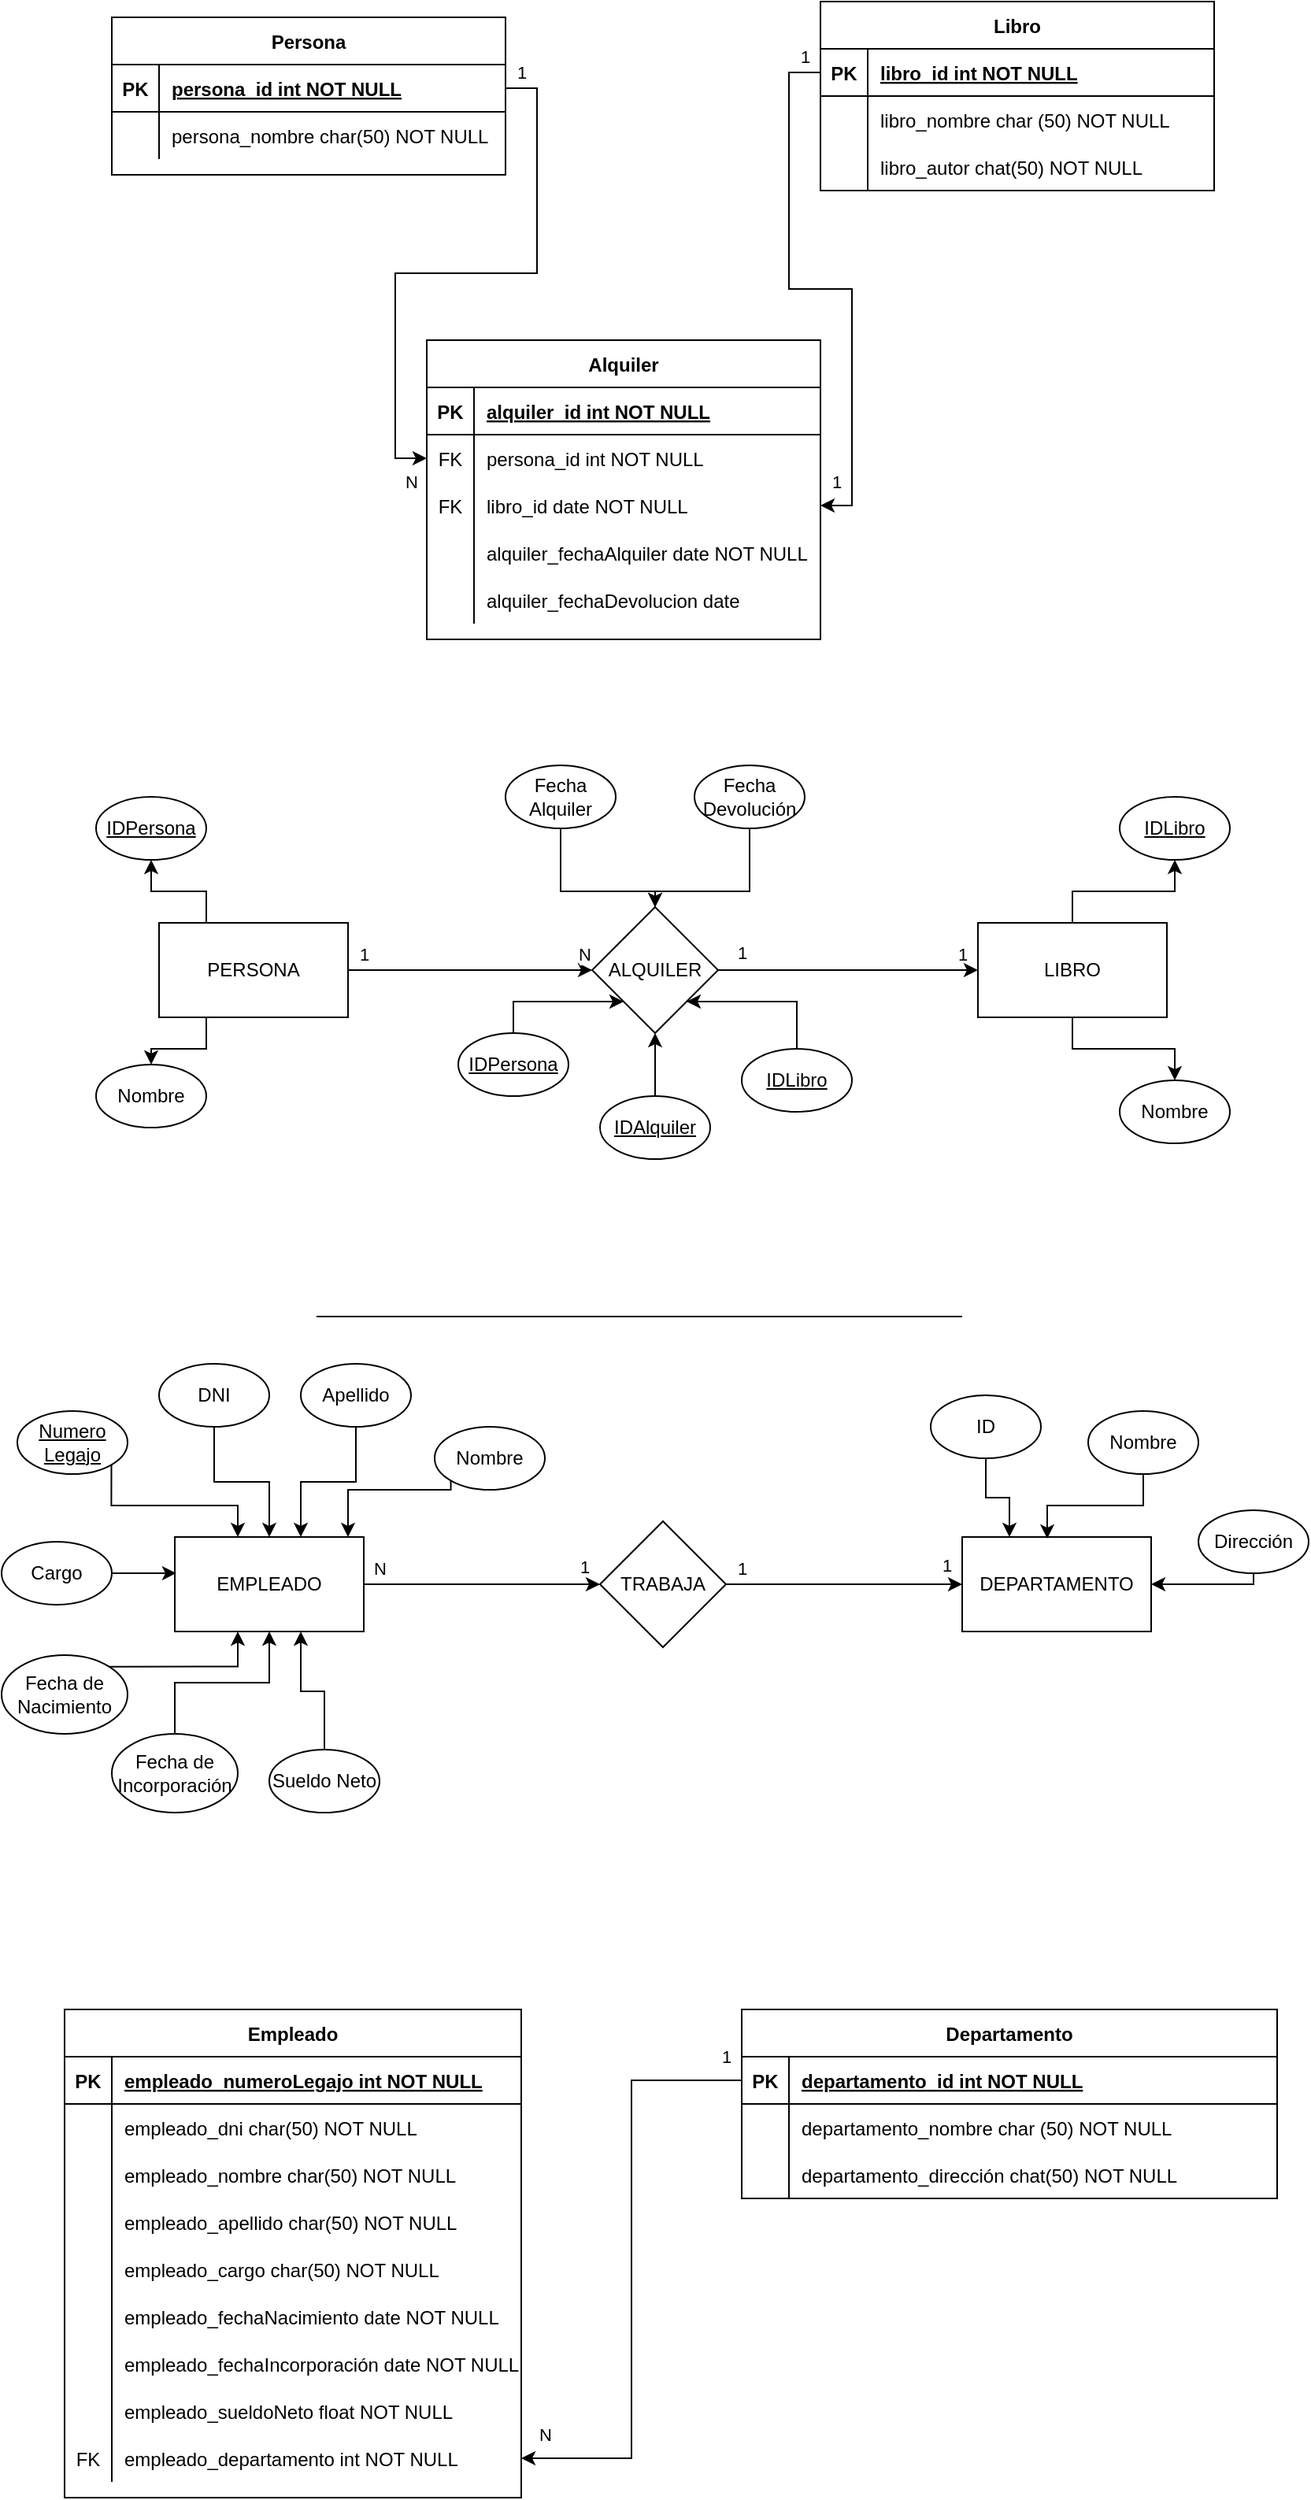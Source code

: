 <mxfile version="14.8.0" type="google"><diagram id="R2lEEEUBdFMjLlhIrx00" name="Page-1"><mxGraphModel dx="946" dy="538" grid="1" gridSize="10" guides="1" tooltips="1" connect="1" arrows="1" fold="1" page="1" pageScale="1" pageWidth="850" pageHeight="1100" math="0" shadow="0" extFonts="Permanent Marker^https://fonts.googleapis.com/css?family=Permanent+Marker"><root><mxCell id="0"/><mxCell id="1" parent="0"/><mxCell id="C-vyLk0tnHw3VtMMgP7b-2" value="Libro" style="shape=table;startSize=30;container=1;collapsible=1;childLayout=tableLayout;fixedRows=1;rowLines=0;fontStyle=1;align=center;resizeLast=1;" parent="1" vertex="1"><mxGeometry x="530" y="125" width="250" height="120" as="geometry"/></mxCell><mxCell id="C-vyLk0tnHw3VtMMgP7b-3" value="" style="shape=partialRectangle;collapsible=0;dropTarget=0;pointerEvents=0;fillColor=none;points=[[0,0.5],[1,0.5]];portConstraint=eastwest;top=0;left=0;right=0;bottom=1;" parent="C-vyLk0tnHw3VtMMgP7b-2" vertex="1"><mxGeometry y="30" width="250" height="30" as="geometry"/></mxCell><mxCell id="C-vyLk0tnHw3VtMMgP7b-4" value="PK" style="shape=partialRectangle;overflow=hidden;connectable=0;fillColor=none;top=0;left=0;bottom=0;right=0;fontStyle=1;" parent="C-vyLk0tnHw3VtMMgP7b-3" vertex="1"><mxGeometry width="30" height="30" as="geometry"/></mxCell><mxCell id="C-vyLk0tnHw3VtMMgP7b-5" value="libro_id int NOT NULL " style="shape=partialRectangle;overflow=hidden;connectable=0;fillColor=none;top=0;left=0;bottom=0;right=0;align=left;spacingLeft=6;fontStyle=5;" parent="C-vyLk0tnHw3VtMMgP7b-3" vertex="1"><mxGeometry x="30" width="220" height="30" as="geometry"/></mxCell><mxCell id="C-vyLk0tnHw3VtMMgP7b-6" value="" style="shape=partialRectangle;collapsible=0;dropTarget=0;pointerEvents=0;fillColor=none;points=[[0,0.5],[1,0.5]];portConstraint=eastwest;top=0;left=0;right=0;bottom=0;" parent="C-vyLk0tnHw3VtMMgP7b-2" vertex="1"><mxGeometry y="60" width="250" height="30" as="geometry"/></mxCell><mxCell id="C-vyLk0tnHw3VtMMgP7b-7" value="" style="shape=partialRectangle;overflow=hidden;connectable=0;fillColor=none;top=0;left=0;bottom=0;right=0;" parent="C-vyLk0tnHw3VtMMgP7b-6" vertex="1"><mxGeometry width="30" height="30" as="geometry"/></mxCell><mxCell id="C-vyLk0tnHw3VtMMgP7b-8" value="libro_nombre char (50) NOT NULL" style="shape=partialRectangle;overflow=hidden;connectable=0;fillColor=none;top=0;left=0;bottom=0;right=0;align=left;spacingLeft=6;" parent="C-vyLk0tnHw3VtMMgP7b-6" vertex="1"><mxGeometry x="30" width="220" height="30" as="geometry"/></mxCell><mxCell id="C-vyLk0tnHw3VtMMgP7b-9" value="" style="shape=partialRectangle;collapsible=0;dropTarget=0;pointerEvents=0;fillColor=none;points=[[0,0.5],[1,0.5]];portConstraint=eastwest;top=0;left=0;right=0;bottom=0;" parent="C-vyLk0tnHw3VtMMgP7b-2" vertex="1"><mxGeometry y="90" width="250" height="30" as="geometry"/></mxCell><mxCell id="C-vyLk0tnHw3VtMMgP7b-10" value="" style="shape=partialRectangle;overflow=hidden;connectable=0;fillColor=none;top=0;left=0;bottom=0;right=0;" parent="C-vyLk0tnHw3VtMMgP7b-9" vertex="1"><mxGeometry width="30" height="30" as="geometry"/></mxCell><mxCell id="C-vyLk0tnHw3VtMMgP7b-11" value="libro_autor chat(50) NOT NULL" style="shape=partialRectangle;overflow=hidden;connectable=0;fillColor=none;top=0;left=0;bottom=0;right=0;align=left;spacingLeft=6;" parent="C-vyLk0tnHw3VtMMgP7b-9" vertex="1"><mxGeometry x="30" width="220" height="30" as="geometry"/></mxCell><mxCell id="C-vyLk0tnHw3VtMMgP7b-13" value="Alquiler" style="shape=table;startSize=30;container=1;collapsible=1;childLayout=tableLayout;fixedRows=1;rowLines=0;fontStyle=1;align=center;resizeLast=1;" parent="1" vertex="1"><mxGeometry x="280" y="340" width="250" height="190" as="geometry"/></mxCell><mxCell id="C-vyLk0tnHw3VtMMgP7b-14" value="" style="shape=partialRectangle;collapsible=0;dropTarget=0;pointerEvents=0;fillColor=none;points=[[0,0.5],[1,0.5]];portConstraint=eastwest;top=0;left=0;right=0;bottom=1;" parent="C-vyLk0tnHw3VtMMgP7b-13" vertex="1"><mxGeometry y="30" width="250" height="30" as="geometry"/></mxCell><mxCell id="C-vyLk0tnHw3VtMMgP7b-15" value="PK" style="shape=partialRectangle;overflow=hidden;connectable=0;fillColor=none;top=0;left=0;bottom=0;right=0;fontStyle=1;" parent="C-vyLk0tnHw3VtMMgP7b-14" vertex="1"><mxGeometry width="30" height="30" as="geometry"/></mxCell><mxCell id="C-vyLk0tnHw3VtMMgP7b-16" value="alquiler_id int NOT NULL " style="shape=partialRectangle;overflow=hidden;connectable=0;fillColor=none;top=0;left=0;bottom=0;right=0;align=left;spacingLeft=6;fontStyle=5;" parent="C-vyLk0tnHw3VtMMgP7b-14" vertex="1"><mxGeometry x="30" width="220" height="30" as="geometry"/></mxCell><mxCell id="C-vyLk0tnHw3VtMMgP7b-17" value="" style="shape=partialRectangle;collapsible=0;dropTarget=0;pointerEvents=0;fillColor=none;points=[[0,0.5],[1,0.5]];portConstraint=eastwest;top=0;left=0;right=0;bottom=0;" parent="C-vyLk0tnHw3VtMMgP7b-13" vertex="1"><mxGeometry y="60" width="250" height="30" as="geometry"/></mxCell><mxCell id="C-vyLk0tnHw3VtMMgP7b-18" value="FK" style="shape=partialRectangle;overflow=hidden;connectable=0;fillColor=none;top=0;left=0;bottom=0;right=0;" parent="C-vyLk0tnHw3VtMMgP7b-17" vertex="1"><mxGeometry width="30" height="30" as="geometry"/></mxCell><mxCell id="C-vyLk0tnHw3VtMMgP7b-19" value="persona_id int NOT NULL" style="shape=partialRectangle;overflow=hidden;connectable=0;fillColor=none;top=0;left=0;bottom=0;right=0;align=left;spacingLeft=6;" parent="C-vyLk0tnHw3VtMMgP7b-17" vertex="1"><mxGeometry x="30" width="220" height="30" as="geometry"/></mxCell><mxCell id="C-vyLk0tnHw3VtMMgP7b-20" value="" style="shape=partialRectangle;collapsible=0;dropTarget=0;pointerEvents=0;fillColor=none;points=[[0,0.5],[1,0.5]];portConstraint=eastwest;top=0;left=0;right=0;bottom=0;" parent="C-vyLk0tnHw3VtMMgP7b-13" vertex="1"><mxGeometry y="90" width="250" height="30" as="geometry"/></mxCell><mxCell id="C-vyLk0tnHw3VtMMgP7b-21" value="FK" style="shape=partialRectangle;overflow=hidden;connectable=0;fillColor=none;top=0;left=0;bottom=0;right=0;" parent="C-vyLk0tnHw3VtMMgP7b-20" vertex="1"><mxGeometry width="30" height="30" as="geometry"/></mxCell><mxCell id="C-vyLk0tnHw3VtMMgP7b-22" value="libro_id date NOT NULL" style="shape=partialRectangle;overflow=hidden;connectable=0;fillColor=none;top=0;left=0;bottom=0;right=0;align=left;spacingLeft=6;" parent="C-vyLk0tnHw3VtMMgP7b-20" vertex="1"><mxGeometry x="30" width="220" height="30" as="geometry"/></mxCell><mxCell id="50LT9sA49_-90U0Ax9PY-1" value="" style="shape=partialRectangle;collapsible=0;dropTarget=0;pointerEvents=0;fillColor=none;points=[[0,0.5],[1,0.5]];portConstraint=eastwest;top=0;left=0;right=0;bottom=0;" vertex="1" parent="C-vyLk0tnHw3VtMMgP7b-13"><mxGeometry y="120" width="250" height="30" as="geometry"/></mxCell><mxCell id="50LT9sA49_-90U0Ax9PY-2" value="" style="shape=partialRectangle;overflow=hidden;connectable=0;fillColor=none;top=0;left=0;bottom=0;right=0;" vertex="1" parent="50LT9sA49_-90U0Ax9PY-1"><mxGeometry width="30" height="30" as="geometry"/></mxCell><mxCell id="50LT9sA49_-90U0Ax9PY-3" value="alquiler_fechaAlquiler date NOT NULL" style="shape=partialRectangle;overflow=hidden;connectable=0;fillColor=none;top=0;left=0;bottom=0;right=0;align=left;spacingLeft=6;" vertex="1" parent="50LT9sA49_-90U0Ax9PY-1"><mxGeometry x="30" width="220" height="30" as="geometry"/></mxCell><mxCell id="50LT9sA49_-90U0Ax9PY-4" value="" style="shape=partialRectangle;collapsible=0;dropTarget=0;pointerEvents=0;fillColor=none;points=[[0,0.5],[1,0.5]];portConstraint=eastwest;top=0;left=0;right=0;bottom=0;" vertex="1" parent="C-vyLk0tnHw3VtMMgP7b-13"><mxGeometry y="150" width="250" height="30" as="geometry"/></mxCell><mxCell id="50LT9sA49_-90U0Ax9PY-5" value="" style="shape=partialRectangle;overflow=hidden;connectable=0;fillColor=none;top=0;left=0;bottom=0;right=0;" vertex="1" parent="50LT9sA49_-90U0Ax9PY-4"><mxGeometry width="30" height="30" as="geometry"/></mxCell><mxCell id="50LT9sA49_-90U0Ax9PY-6" value="alquiler_fechaDevolucion date " style="shape=partialRectangle;overflow=hidden;connectable=0;fillColor=none;top=0;left=0;bottom=0;right=0;align=left;spacingLeft=6;" vertex="1" parent="50LT9sA49_-90U0Ax9PY-4"><mxGeometry x="30" width="220" height="30" as="geometry"/></mxCell><mxCell id="C-vyLk0tnHw3VtMMgP7b-23" value="Persona" style="shape=table;startSize=30;container=1;collapsible=1;childLayout=tableLayout;fixedRows=1;rowLines=0;fontStyle=1;align=center;resizeLast=1;" parent="1" vertex="1"><mxGeometry x="80" y="135" width="250" height="100" as="geometry"/></mxCell><mxCell id="C-vyLk0tnHw3VtMMgP7b-24" value="" style="shape=partialRectangle;collapsible=0;dropTarget=0;pointerEvents=0;fillColor=none;points=[[0,0.5],[1,0.5]];portConstraint=eastwest;top=0;left=0;right=0;bottom=1;" parent="C-vyLk0tnHw3VtMMgP7b-23" vertex="1"><mxGeometry y="30" width="250" height="30" as="geometry"/></mxCell><mxCell id="C-vyLk0tnHw3VtMMgP7b-25" value="PK" style="shape=partialRectangle;overflow=hidden;connectable=0;fillColor=none;top=0;left=0;bottom=0;right=0;fontStyle=1;" parent="C-vyLk0tnHw3VtMMgP7b-24" vertex="1"><mxGeometry width="30" height="30" as="geometry"/></mxCell><mxCell id="C-vyLk0tnHw3VtMMgP7b-26" value="persona_id int NOT NULL " style="shape=partialRectangle;overflow=hidden;connectable=0;fillColor=none;top=0;left=0;bottom=0;right=0;align=left;spacingLeft=6;fontStyle=5;" parent="C-vyLk0tnHw3VtMMgP7b-24" vertex="1"><mxGeometry x="30" width="220" height="30" as="geometry"/></mxCell><mxCell id="C-vyLk0tnHw3VtMMgP7b-27" value="" style="shape=partialRectangle;collapsible=0;dropTarget=0;pointerEvents=0;fillColor=none;points=[[0,0.5],[1,0.5]];portConstraint=eastwest;top=0;left=0;right=0;bottom=0;" parent="C-vyLk0tnHw3VtMMgP7b-23" vertex="1"><mxGeometry y="60" width="250" height="30" as="geometry"/></mxCell><mxCell id="C-vyLk0tnHw3VtMMgP7b-28" value="" style="shape=partialRectangle;overflow=hidden;connectable=0;fillColor=none;top=0;left=0;bottom=0;right=0;" parent="C-vyLk0tnHw3VtMMgP7b-27" vertex="1"><mxGeometry width="30" height="30" as="geometry"/></mxCell><mxCell id="C-vyLk0tnHw3VtMMgP7b-29" value="persona_nombre char(50) NOT NULL" style="shape=partialRectangle;overflow=hidden;connectable=0;fillColor=none;top=0;left=0;bottom=0;right=0;align=left;spacingLeft=6;" parent="C-vyLk0tnHw3VtMMgP7b-27" vertex="1"><mxGeometry x="30" width="220" height="30" as="geometry"/></mxCell><mxCell id="50LT9sA49_-90U0Ax9PY-19" style="edgeStyle=orthogonalEdgeStyle;rounded=0;orthogonalLoop=1;jettySize=auto;html=1;exitX=0.5;exitY=1;exitDx=0;exitDy=0;entryX=0.5;entryY=0;entryDx=0;entryDy=0;" edge="1" parent="1" source="50LT9sA49_-90U0Ax9PY-7" target="50LT9sA49_-90U0Ax9PY-17"><mxGeometry relative="1" as="geometry"/></mxCell><mxCell id="50LT9sA49_-90U0Ax9PY-20" style="edgeStyle=orthogonalEdgeStyle;rounded=0;orthogonalLoop=1;jettySize=auto;html=1;exitX=0.5;exitY=0;exitDx=0;exitDy=0;entryX=0.5;entryY=1;entryDx=0;entryDy=0;" edge="1" parent="1" source="50LT9sA49_-90U0Ax9PY-7" target="50LT9sA49_-90U0Ax9PY-16"><mxGeometry relative="1" as="geometry"/></mxCell><mxCell id="50LT9sA49_-90U0Ax9PY-7" value="LIBRO" style="rounded=0;whiteSpace=wrap;html=1;" vertex="1" parent="1"><mxGeometry x="630" y="710" width="120" height="60" as="geometry"/></mxCell><mxCell id="50LT9sA49_-90U0Ax9PY-11" style="edgeStyle=orthogonalEdgeStyle;rounded=0;orthogonalLoop=1;jettySize=auto;html=1;exitX=0.25;exitY=0;exitDx=0;exitDy=0;" edge="1" parent="1" source="50LT9sA49_-90U0Ax9PY-8" target="50LT9sA49_-90U0Ax9PY-9"><mxGeometry relative="1" as="geometry"/></mxCell><mxCell id="50LT9sA49_-90U0Ax9PY-12" style="edgeStyle=orthogonalEdgeStyle;rounded=0;orthogonalLoop=1;jettySize=auto;html=1;exitX=0.25;exitY=1;exitDx=0;exitDy=0;entryX=0.5;entryY=0;entryDx=0;entryDy=0;" edge="1" parent="1" source="50LT9sA49_-90U0Ax9PY-8" target="50LT9sA49_-90U0Ax9PY-10"><mxGeometry relative="1" as="geometry"/></mxCell><mxCell id="50LT9sA49_-90U0Ax9PY-15" style="edgeStyle=orthogonalEdgeStyle;rounded=0;orthogonalLoop=1;jettySize=auto;html=1;exitX=1;exitY=0.5;exitDx=0;exitDy=0;" edge="1" parent="1" source="50LT9sA49_-90U0Ax9PY-8" target="50LT9sA49_-90U0Ax9PY-13"><mxGeometry relative="1" as="geometry"/></mxCell><mxCell id="50LT9sA49_-90U0Ax9PY-21" value="1" style="edgeLabel;html=1;align=center;verticalAlign=middle;resizable=0;points=[];" connectable="0" vertex="1" parent="50LT9sA49_-90U0Ax9PY-15"><mxGeometry x="-0.355" y="4" relative="1" as="geometry"><mxPoint x="-40" y="-6" as="offset"/></mxGeometry></mxCell><mxCell id="50LT9sA49_-90U0Ax9PY-22" value="1" style="edgeLabel;html=1;align=center;verticalAlign=middle;resizable=0;points=[];" connectable="0" vertex="1" parent="50LT9sA49_-90U0Ax9PY-15"><mxGeometry x="-0.355" y="4" relative="1" as="geometry"><mxPoint x="200" y="-7" as="offset"/></mxGeometry></mxCell><mxCell id="50LT9sA49_-90U0Ax9PY-32" value="1" style="edgeLabel;html=1;align=center;verticalAlign=middle;resizable=0;points=[];" connectable="0" vertex="1" parent="50LT9sA49_-90U0Ax9PY-15"><mxGeometry x="-0.355" y="4" relative="1" as="geometry"><mxPoint x="60" y="-566" as="offset"/></mxGeometry></mxCell><mxCell id="50LT9sA49_-90U0Ax9PY-33" value="N" style="edgeLabel;html=1;align=center;verticalAlign=middle;resizable=0;points=[];" connectable="0" vertex="1" parent="50LT9sA49_-90U0Ax9PY-15"><mxGeometry x="-0.355" y="4" relative="1" as="geometry"><mxPoint x="-10" y="-306" as="offset"/></mxGeometry></mxCell><mxCell id="50LT9sA49_-90U0Ax9PY-34" value="1" style="edgeLabel;html=1;align=center;verticalAlign=middle;resizable=0;points=[];" connectable="0" vertex="1" parent="50LT9sA49_-90U0Ax9PY-15"><mxGeometry x="-0.355" y="4" relative="1" as="geometry"><mxPoint x="240" y="-576" as="offset"/></mxGeometry></mxCell><mxCell id="50LT9sA49_-90U0Ax9PY-35" value="1" style="edgeLabel;html=1;align=center;verticalAlign=middle;resizable=0;points=[];" connectable="0" vertex="1" parent="50LT9sA49_-90U0Ax9PY-15"><mxGeometry x="-0.355" y="4" relative="1" as="geometry"><mxPoint x="260" y="-306" as="offset"/></mxGeometry></mxCell><mxCell id="50LT9sA49_-90U0Ax9PY-36" value="N" style="edgeLabel;html=1;align=center;verticalAlign=middle;resizable=0;points=[];" connectable="0" vertex="1" parent="50LT9sA49_-90U0Ax9PY-15"><mxGeometry x="-0.355" y="4" relative="1" as="geometry"><mxPoint x="100" y="-6" as="offset"/></mxGeometry></mxCell><mxCell id="50LT9sA49_-90U0Ax9PY-37" value="1" style="edgeLabel;html=1;align=center;verticalAlign=middle;resizable=0;points=[];" connectable="0" vertex="1" parent="50LT9sA49_-90U0Ax9PY-15"><mxGeometry x="-0.355" y="4" relative="1" as="geometry"><mxPoint x="340" y="-6" as="offset"/></mxGeometry></mxCell><mxCell id="50LT9sA49_-90U0Ax9PY-75" value="N" style="edgeLabel;html=1;align=center;verticalAlign=middle;resizable=0;points=[];" connectable="0" vertex="1" parent="50LT9sA49_-90U0Ax9PY-15"><mxGeometry x="-0.355" y="4" relative="1" as="geometry"><mxPoint x="-30" y="384" as="offset"/></mxGeometry></mxCell><mxCell id="50LT9sA49_-90U0Ax9PY-76" value="1" style="edgeLabel;html=1;align=center;verticalAlign=middle;resizable=0;points=[];" connectable="0" vertex="1" parent="50LT9sA49_-90U0Ax9PY-15"><mxGeometry x="-0.355" y="4" relative="1" as="geometry"><mxPoint x="100" y="383" as="offset"/></mxGeometry></mxCell><mxCell id="50LT9sA49_-90U0Ax9PY-127" value="1" style="edgeLabel;html=1;align=center;verticalAlign=middle;resizable=0;points=[];" connectable="0" vertex="1" parent="50LT9sA49_-90U0Ax9PY-15"><mxGeometry x="-0.355" y="4" relative="1" as="geometry"><mxPoint x="330" y="382" as="offset"/></mxGeometry></mxCell><mxCell id="50LT9sA49_-90U0Ax9PY-128" value="1" style="edgeLabel;html=1;align=center;verticalAlign=middle;resizable=0;points=[];" connectable="0" vertex="1" parent="50LT9sA49_-90U0Ax9PY-15"><mxGeometry x="-0.355" y="4" relative="1" as="geometry"><mxPoint x="200" y="384" as="offset"/></mxGeometry></mxCell><mxCell id="50LT9sA49_-90U0Ax9PY-8" value="PERSONA" style="rounded=0;whiteSpace=wrap;html=1;" vertex="1" parent="1"><mxGeometry x="110" y="710" width="120" height="60" as="geometry"/></mxCell><mxCell id="50LT9sA49_-90U0Ax9PY-9" value="&lt;u&gt;IDPersona&lt;/u&gt;" style="ellipse;whiteSpace=wrap;html=1;" vertex="1" parent="1"><mxGeometry x="70" y="630" width="70" height="40" as="geometry"/></mxCell><mxCell id="50LT9sA49_-90U0Ax9PY-10" value="Nombre" style="ellipse;whiteSpace=wrap;html=1;" vertex="1" parent="1"><mxGeometry x="70" y="800" width="70" height="40" as="geometry"/></mxCell><mxCell id="50LT9sA49_-90U0Ax9PY-14" style="edgeStyle=orthogonalEdgeStyle;rounded=0;orthogonalLoop=1;jettySize=auto;html=1;exitX=1;exitY=0.5;exitDx=0;exitDy=0;" edge="1" parent="1" source="50LT9sA49_-90U0Ax9PY-13" target="50LT9sA49_-90U0Ax9PY-7"><mxGeometry relative="1" as="geometry"/></mxCell><mxCell id="50LT9sA49_-90U0Ax9PY-13" value="ALQUILER" style="rhombus;whiteSpace=wrap;html=1;" vertex="1" parent="1"><mxGeometry x="385" y="700" width="80" height="80" as="geometry"/></mxCell><mxCell id="50LT9sA49_-90U0Ax9PY-16" value="&lt;u&gt;IDLibro&lt;/u&gt;" style="ellipse;whiteSpace=wrap;html=1;" vertex="1" parent="1"><mxGeometry x="720" y="630" width="70" height="40" as="geometry"/></mxCell><mxCell id="50LT9sA49_-90U0Ax9PY-17" value="Nombre" style="ellipse;whiteSpace=wrap;html=1;" vertex="1" parent="1"><mxGeometry x="720" y="810" width="70" height="40" as="geometry"/></mxCell><mxCell id="50LT9sA49_-90U0Ax9PY-25" style="edgeStyle=orthogonalEdgeStyle;rounded=0;orthogonalLoop=1;jettySize=auto;html=1;exitX=0.5;exitY=1;exitDx=0;exitDy=0;entryX=0.5;entryY=0;entryDx=0;entryDy=0;" edge="1" parent="1" source="50LT9sA49_-90U0Ax9PY-23" target="50LT9sA49_-90U0Ax9PY-13"><mxGeometry relative="1" as="geometry"><Array as="points"><mxPoint x="365" y="690"/><mxPoint x="425" y="690"/></Array></mxGeometry></mxCell><mxCell id="50LT9sA49_-90U0Ax9PY-23" value="Fecha Alquiler" style="ellipse;whiteSpace=wrap;html=1;" vertex="1" parent="1"><mxGeometry x="330" y="610" width="70" height="40" as="geometry"/></mxCell><mxCell id="50LT9sA49_-90U0Ax9PY-27" style="edgeStyle=orthogonalEdgeStyle;rounded=0;orthogonalLoop=1;jettySize=auto;html=1;" edge="1" parent="1" source="50LT9sA49_-90U0Ax9PY-24"><mxGeometry relative="1" as="geometry"><mxPoint x="425" y="700" as="targetPoint"/><Array as="points"><mxPoint x="485" y="690"/><mxPoint x="425" y="690"/></Array></mxGeometry></mxCell><mxCell id="50LT9sA49_-90U0Ax9PY-24" value="Fecha Devolución" style="ellipse;whiteSpace=wrap;html=1;" vertex="1" parent="1"><mxGeometry x="450" y="610" width="70" height="40" as="geometry"/></mxCell><mxCell id="50LT9sA49_-90U0Ax9PY-29" style="edgeStyle=orthogonalEdgeStyle;rounded=0;orthogonalLoop=1;jettySize=auto;html=1;exitX=0.5;exitY=0;exitDx=0;exitDy=0;entryX=0.5;entryY=1;entryDx=0;entryDy=0;" edge="1" parent="1" source="50LT9sA49_-90U0Ax9PY-28" target="50LT9sA49_-90U0Ax9PY-13"><mxGeometry relative="1" as="geometry"/></mxCell><mxCell id="50LT9sA49_-90U0Ax9PY-28" value="&lt;u&gt;IDAlquiler&lt;/u&gt;" style="ellipse;whiteSpace=wrap;html=1;" vertex="1" parent="1"><mxGeometry x="390" y="820" width="70" height="40" as="geometry"/></mxCell><mxCell id="50LT9sA49_-90U0Ax9PY-30" style="edgeStyle=orthogonalEdgeStyle;rounded=0;orthogonalLoop=1;jettySize=auto;html=1;exitX=1;exitY=0.5;exitDx=0;exitDy=0;entryX=0;entryY=0.5;entryDx=0;entryDy=0;" edge="1" parent="1" source="C-vyLk0tnHw3VtMMgP7b-24" target="C-vyLk0tnHw3VtMMgP7b-17"><mxGeometry relative="1" as="geometry"/></mxCell><mxCell id="50LT9sA49_-90U0Ax9PY-31" style="edgeStyle=orthogonalEdgeStyle;rounded=0;orthogonalLoop=1;jettySize=auto;html=1;exitX=0;exitY=0.5;exitDx=0;exitDy=0;entryX=1;entryY=0.5;entryDx=0;entryDy=0;" edge="1" parent="1" source="C-vyLk0tnHw3VtMMgP7b-3" target="C-vyLk0tnHw3VtMMgP7b-20"><mxGeometry relative="1" as="geometry"/></mxCell><mxCell id="50LT9sA49_-90U0Ax9PY-39" value="" style="endArrow=none;html=1;" edge="1" parent="1"><mxGeometry width="50" height="50" relative="1" as="geometry"><mxPoint x="210" y="960" as="sourcePoint"/><mxPoint x="620" y="960" as="targetPoint"/></mxGeometry></mxCell><mxCell id="50LT9sA49_-90U0Ax9PY-73" style="edgeStyle=orthogonalEdgeStyle;rounded=0;orthogonalLoop=1;jettySize=auto;html=1;exitX=1;exitY=0.5;exitDx=0;exitDy=0;entryX=0;entryY=0.5;entryDx=0;entryDy=0;" edge="1" parent="1" source="50LT9sA49_-90U0Ax9PY-40" target="50LT9sA49_-90U0Ax9PY-72"><mxGeometry relative="1" as="geometry"/></mxCell><mxCell id="50LT9sA49_-90U0Ax9PY-40" value="EMPLEADO" style="rounded=0;whiteSpace=wrap;html=1;" vertex="1" parent="1"><mxGeometry x="120" y="1100" width="120" height="60" as="geometry"/></mxCell><mxCell id="50LT9sA49_-90U0Ax9PY-59" style="edgeStyle=orthogonalEdgeStyle;rounded=0;orthogonalLoop=1;jettySize=auto;html=1;exitX=1;exitY=1;exitDx=0;exitDy=0;" edge="1" parent="1" source="50LT9sA49_-90U0Ax9PY-41" target="50LT9sA49_-90U0Ax9PY-40"><mxGeometry relative="1" as="geometry"><Array as="points"><mxPoint x="80" y="1080"/><mxPoint x="160" y="1080"/></Array></mxGeometry></mxCell><mxCell id="50LT9sA49_-90U0Ax9PY-41" value="&lt;u&gt;Numero Legajo&lt;/u&gt;" style="ellipse;whiteSpace=wrap;html=1;" vertex="1" parent="1"><mxGeometry x="20" y="1020" width="70" height="40" as="geometry"/></mxCell><mxCell id="50LT9sA49_-90U0Ax9PY-58" value="" style="edgeStyle=orthogonalEdgeStyle;rounded=0;orthogonalLoop=1;jettySize=auto;html=1;" edge="1" parent="1" source="50LT9sA49_-90U0Ax9PY-42" target="50LT9sA49_-90U0Ax9PY-40"><mxGeometry relative="1" as="geometry"/></mxCell><mxCell id="50LT9sA49_-90U0Ax9PY-42" value="DNI" style="ellipse;whiteSpace=wrap;html=1;" vertex="1" parent="1"><mxGeometry x="110" y="990" width="70" height="40" as="geometry"/></mxCell><mxCell id="50LT9sA49_-90U0Ax9PY-46" style="edgeStyle=orthogonalEdgeStyle;rounded=0;orthogonalLoop=1;jettySize=auto;html=1;exitX=0.5;exitY=0;exitDx=0;exitDy=0;entryX=0;entryY=1;entryDx=0;entryDy=0;" edge="1" parent="1" source="50LT9sA49_-90U0Ax9PY-44" target="50LT9sA49_-90U0Ax9PY-13"><mxGeometry relative="1" as="geometry"/></mxCell><mxCell id="50LT9sA49_-90U0Ax9PY-44" value="&lt;u&gt;IDPersona&lt;/u&gt;" style="ellipse;whiteSpace=wrap;html=1;" vertex="1" parent="1"><mxGeometry x="300" y="780" width="70" height="40" as="geometry"/></mxCell><mxCell id="50LT9sA49_-90U0Ax9PY-47" style="edgeStyle=orthogonalEdgeStyle;rounded=0;orthogonalLoop=1;jettySize=auto;html=1;exitX=0.5;exitY=0;exitDx=0;exitDy=0;entryX=1;entryY=1;entryDx=0;entryDy=0;" edge="1" parent="1" source="50LT9sA49_-90U0Ax9PY-45" target="50LT9sA49_-90U0Ax9PY-13"><mxGeometry relative="1" as="geometry"><Array as="points"><mxPoint x="515" y="760"/></Array></mxGeometry></mxCell><mxCell id="50LT9sA49_-90U0Ax9PY-45" value="&lt;u&gt;IDLibro&lt;/u&gt;" style="ellipse;whiteSpace=wrap;html=1;" vertex="1" parent="1"><mxGeometry x="480" y="790" width="70" height="40" as="geometry"/></mxCell><mxCell id="50LT9sA49_-90U0Ax9PY-57" value="" style="edgeStyle=orthogonalEdgeStyle;rounded=0;orthogonalLoop=1;jettySize=auto;html=1;" edge="1" parent="1" source="50LT9sA49_-90U0Ax9PY-49" target="50LT9sA49_-90U0Ax9PY-40"><mxGeometry relative="1" as="geometry"><Array as="points"><mxPoint x="235" y="1065"/><mxPoint x="200" y="1065"/></Array></mxGeometry></mxCell><mxCell id="50LT9sA49_-90U0Ax9PY-49" value="Apellido" style="ellipse;whiteSpace=wrap;html=1;" vertex="1" parent="1"><mxGeometry x="200" y="990" width="70" height="40" as="geometry"/></mxCell><mxCell id="50LT9sA49_-90U0Ax9PY-56" style="edgeStyle=orthogonalEdgeStyle;rounded=0;orthogonalLoop=1;jettySize=auto;html=1;exitX=0;exitY=1;exitDx=0;exitDy=0;" edge="1" parent="1" source="50LT9sA49_-90U0Ax9PY-50"><mxGeometry relative="1" as="geometry"><mxPoint x="230" y="1100" as="targetPoint"/><Array as="points"><mxPoint x="295" y="1070"/><mxPoint x="230" y="1070"/></Array></mxGeometry></mxCell><mxCell id="50LT9sA49_-90U0Ax9PY-50" value="Nombre" style="ellipse;whiteSpace=wrap;html=1;" vertex="1" parent="1"><mxGeometry x="285" y="1030" width="70" height="40" as="geometry"/></mxCell><mxCell id="50LT9sA49_-90U0Ax9PY-61" style="edgeStyle=orthogonalEdgeStyle;rounded=0;orthogonalLoop=1;jettySize=auto;html=1;exitX=1;exitY=0;exitDx=0;exitDy=0;" edge="1" parent="1" source="50LT9sA49_-90U0Ax9PY-52" target="50LT9sA49_-90U0Ax9PY-40"><mxGeometry relative="1" as="geometry"><Array as="points"><mxPoint x="160" y="1182"/></Array></mxGeometry></mxCell><mxCell id="50LT9sA49_-90U0Ax9PY-52" value="Fecha de Nacimiento" style="ellipse;whiteSpace=wrap;html=1;" vertex="1" parent="1"><mxGeometry x="10" y="1175" width="80" height="50" as="geometry"/></mxCell><mxCell id="50LT9sA49_-90U0Ax9PY-62" style="edgeStyle=orthogonalEdgeStyle;rounded=0;orthogonalLoop=1;jettySize=auto;html=1;exitX=0.5;exitY=0;exitDx=0;exitDy=0;" edge="1" parent="1" source="50LT9sA49_-90U0Ax9PY-53" target="50LT9sA49_-90U0Ax9PY-40"><mxGeometry relative="1" as="geometry"/></mxCell><mxCell id="50LT9sA49_-90U0Ax9PY-53" value="Fecha de Incorporación" style="ellipse;whiteSpace=wrap;html=1;" vertex="1" parent="1"><mxGeometry x="80" y="1225" width="80" height="50" as="geometry"/></mxCell><mxCell id="50LT9sA49_-90U0Ax9PY-60" style="edgeStyle=orthogonalEdgeStyle;rounded=0;orthogonalLoop=1;jettySize=auto;html=1;exitX=1;exitY=0.5;exitDx=0;exitDy=0;entryX=0.008;entryY=0.383;entryDx=0;entryDy=0;entryPerimeter=0;" edge="1" parent="1" source="50LT9sA49_-90U0Ax9PY-54" target="50LT9sA49_-90U0Ax9PY-40"><mxGeometry relative="1" as="geometry"/></mxCell><mxCell id="50LT9sA49_-90U0Ax9PY-54" value="Cargo" style="ellipse;whiteSpace=wrap;html=1;" vertex="1" parent="1"><mxGeometry x="10" y="1103" width="70" height="40" as="geometry"/></mxCell><mxCell id="50LT9sA49_-90U0Ax9PY-63" style="edgeStyle=orthogonalEdgeStyle;rounded=0;orthogonalLoop=1;jettySize=auto;html=1;exitX=0.5;exitY=0;exitDx=0;exitDy=0;" edge="1" parent="1" source="50LT9sA49_-90U0Ax9PY-55" target="50LT9sA49_-90U0Ax9PY-40"><mxGeometry relative="1" as="geometry"><Array as="points"><mxPoint x="215" y="1198"/><mxPoint x="200" y="1198"/></Array></mxGeometry></mxCell><mxCell id="50LT9sA49_-90U0Ax9PY-55" value="Sueldo Neto" style="ellipse;whiteSpace=wrap;html=1;" vertex="1" parent="1"><mxGeometry x="180" y="1235" width="70" height="40" as="geometry"/></mxCell><mxCell id="50LT9sA49_-90U0Ax9PY-64" value="DEPARTAMENTO" style="rounded=0;whiteSpace=wrap;html=1;" vertex="1" parent="1"><mxGeometry x="620" y="1100" width="120" height="60" as="geometry"/></mxCell><mxCell id="50LT9sA49_-90U0Ax9PY-69" style="edgeStyle=orthogonalEdgeStyle;rounded=0;orthogonalLoop=1;jettySize=auto;html=1;exitX=0.5;exitY=1;exitDx=0;exitDy=0;entryX=0.25;entryY=0;entryDx=0;entryDy=0;" edge="1" parent="1" source="50LT9sA49_-90U0Ax9PY-65" target="50LT9sA49_-90U0Ax9PY-64"><mxGeometry relative="1" as="geometry"/></mxCell><mxCell id="50LT9sA49_-90U0Ax9PY-65" value="ID" style="ellipse;whiteSpace=wrap;html=1;" vertex="1" parent="1"><mxGeometry x="600" y="1010" width="70" height="40" as="geometry"/></mxCell><mxCell id="50LT9sA49_-90U0Ax9PY-70" style="edgeStyle=orthogonalEdgeStyle;rounded=0;orthogonalLoop=1;jettySize=auto;html=1;exitX=0.5;exitY=1;exitDx=0;exitDy=0;entryX=0.45;entryY=0.017;entryDx=0;entryDy=0;entryPerimeter=0;" edge="1" parent="1" source="50LT9sA49_-90U0Ax9PY-66" target="50LT9sA49_-90U0Ax9PY-64"><mxGeometry relative="1" as="geometry"/></mxCell><mxCell id="50LT9sA49_-90U0Ax9PY-66" value="Nombre" style="ellipse;whiteSpace=wrap;html=1;" vertex="1" parent="1"><mxGeometry x="700" y="1020" width="70" height="40" as="geometry"/></mxCell><mxCell id="50LT9sA49_-90U0Ax9PY-129" style="edgeStyle=orthogonalEdgeStyle;rounded=0;orthogonalLoop=1;jettySize=auto;html=1;exitX=0.5;exitY=1;exitDx=0;exitDy=0;" edge="1" parent="1" source="50LT9sA49_-90U0Ax9PY-68" target="50LT9sA49_-90U0Ax9PY-64"><mxGeometry relative="1" as="geometry"><Array as="points"><mxPoint x="805" y="1130"/></Array></mxGeometry></mxCell><mxCell id="50LT9sA49_-90U0Ax9PY-68" value="Dirección" style="ellipse;whiteSpace=wrap;html=1;" vertex="1" parent="1"><mxGeometry x="770" y="1083" width="70" height="40" as="geometry"/></mxCell><mxCell id="50LT9sA49_-90U0Ax9PY-74" style="edgeStyle=orthogonalEdgeStyle;rounded=0;orthogonalLoop=1;jettySize=auto;html=1;exitX=1;exitY=0.5;exitDx=0;exitDy=0;entryX=0;entryY=0.5;entryDx=0;entryDy=0;" edge="1" parent="1" source="50LT9sA49_-90U0Ax9PY-72" target="50LT9sA49_-90U0Ax9PY-64"><mxGeometry relative="1" as="geometry"/></mxCell><mxCell id="50LT9sA49_-90U0Ax9PY-72" value="TRABAJA" style="rhombus;whiteSpace=wrap;html=1;" vertex="1" parent="1"><mxGeometry x="390" y="1090" width="80" height="80" as="geometry"/></mxCell><mxCell id="50LT9sA49_-90U0Ax9PY-77" value="Empleado" style="shape=table;startSize=30;container=1;collapsible=1;childLayout=tableLayout;fixedRows=1;rowLines=0;fontStyle=1;align=center;resizeLast=1;" vertex="1" parent="1"><mxGeometry x="50" y="1400" width="290" height="310" as="geometry"/></mxCell><mxCell id="50LT9sA49_-90U0Ax9PY-78" value="" style="shape=partialRectangle;collapsible=0;dropTarget=0;pointerEvents=0;fillColor=none;points=[[0,0.5],[1,0.5]];portConstraint=eastwest;top=0;left=0;right=0;bottom=1;" vertex="1" parent="50LT9sA49_-90U0Ax9PY-77"><mxGeometry y="30" width="290" height="30" as="geometry"/></mxCell><mxCell id="50LT9sA49_-90U0Ax9PY-79" value="PK" style="shape=partialRectangle;overflow=hidden;connectable=0;fillColor=none;top=0;left=0;bottom=0;right=0;fontStyle=1;" vertex="1" parent="50LT9sA49_-90U0Ax9PY-78"><mxGeometry width="30" height="30" as="geometry"/></mxCell><mxCell id="50LT9sA49_-90U0Ax9PY-80" value="empleado_numeroLegajo int NOT NULL " style="shape=partialRectangle;overflow=hidden;connectable=0;fillColor=none;top=0;left=0;bottom=0;right=0;align=left;spacingLeft=6;fontStyle=5;" vertex="1" parent="50LT9sA49_-90U0Ax9PY-78"><mxGeometry x="30" width="260" height="30" as="geometry"/></mxCell><mxCell id="50LT9sA49_-90U0Ax9PY-81" value="" style="shape=partialRectangle;collapsible=0;dropTarget=0;pointerEvents=0;fillColor=none;points=[[0,0.5],[1,0.5]];portConstraint=eastwest;top=0;left=0;right=0;bottom=0;" vertex="1" parent="50LT9sA49_-90U0Ax9PY-77"><mxGeometry y="60" width="290" height="30" as="geometry"/></mxCell><mxCell id="50LT9sA49_-90U0Ax9PY-82" value="" style="shape=partialRectangle;overflow=hidden;connectable=0;fillColor=none;top=0;left=0;bottom=0;right=0;" vertex="1" parent="50LT9sA49_-90U0Ax9PY-81"><mxGeometry width="30" height="30" as="geometry"/></mxCell><mxCell id="50LT9sA49_-90U0Ax9PY-83" value="empleado_dni char(50) NOT NULL" style="shape=partialRectangle;overflow=hidden;connectable=0;fillColor=none;top=0;left=0;bottom=0;right=0;align=left;spacingLeft=6;" vertex="1" parent="50LT9sA49_-90U0Ax9PY-81"><mxGeometry x="30" width="260" height="30" as="geometry"/></mxCell><mxCell id="50LT9sA49_-90U0Ax9PY-93" value="" style="shape=partialRectangle;collapsible=0;dropTarget=0;pointerEvents=0;fillColor=none;points=[[0,0.5],[1,0.5]];portConstraint=eastwest;top=0;left=0;right=0;bottom=0;" vertex="1" parent="50LT9sA49_-90U0Ax9PY-77"><mxGeometry y="90" width="290" height="30" as="geometry"/></mxCell><mxCell id="50LT9sA49_-90U0Ax9PY-94" value="" style="shape=partialRectangle;overflow=hidden;connectable=0;fillColor=none;top=0;left=0;bottom=0;right=0;" vertex="1" parent="50LT9sA49_-90U0Ax9PY-93"><mxGeometry width="30" height="30" as="geometry"/></mxCell><mxCell id="50LT9sA49_-90U0Ax9PY-95" value="empleado_nombre char(50) NOT NULL" style="shape=partialRectangle;overflow=hidden;connectable=0;fillColor=none;top=0;left=0;bottom=0;right=0;align=left;spacingLeft=6;" vertex="1" parent="50LT9sA49_-90U0Ax9PY-93"><mxGeometry x="30" width="260" height="30" as="geometry"/></mxCell><mxCell id="50LT9sA49_-90U0Ax9PY-96" value="" style="shape=partialRectangle;collapsible=0;dropTarget=0;pointerEvents=0;fillColor=none;points=[[0,0.5],[1,0.5]];portConstraint=eastwest;top=0;left=0;right=0;bottom=0;" vertex="1" parent="50LT9sA49_-90U0Ax9PY-77"><mxGeometry y="120" width="290" height="30" as="geometry"/></mxCell><mxCell id="50LT9sA49_-90U0Ax9PY-97" value="" style="shape=partialRectangle;overflow=hidden;connectable=0;fillColor=none;top=0;left=0;bottom=0;right=0;" vertex="1" parent="50LT9sA49_-90U0Ax9PY-96"><mxGeometry width="30" height="30" as="geometry"/></mxCell><mxCell id="50LT9sA49_-90U0Ax9PY-98" value="empleado_apellido char(50) NOT NULL" style="shape=partialRectangle;overflow=hidden;connectable=0;fillColor=none;top=0;left=0;bottom=0;right=0;align=left;spacingLeft=6;" vertex="1" parent="50LT9sA49_-90U0Ax9PY-96"><mxGeometry x="30" width="260" height="30" as="geometry"/></mxCell><mxCell id="50LT9sA49_-90U0Ax9PY-99" value="" style="shape=partialRectangle;collapsible=0;dropTarget=0;pointerEvents=0;fillColor=none;points=[[0,0.5],[1,0.5]];portConstraint=eastwest;top=0;left=0;right=0;bottom=0;" vertex="1" parent="50LT9sA49_-90U0Ax9PY-77"><mxGeometry y="150" width="290" height="30" as="geometry"/></mxCell><mxCell id="50LT9sA49_-90U0Ax9PY-100" value="" style="shape=partialRectangle;overflow=hidden;connectable=0;fillColor=none;top=0;left=0;bottom=0;right=0;" vertex="1" parent="50LT9sA49_-90U0Ax9PY-99"><mxGeometry width="30" height="30" as="geometry"/></mxCell><mxCell id="50LT9sA49_-90U0Ax9PY-101" value="empleado_cargo char(50) NOT NULL" style="shape=partialRectangle;overflow=hidden;connectable=0;fillColor=none;top=0;left=0;bottom=0;right=0;align=left;spacingLeft=6;" vertex="1" parent="50LT9sA49_-90U0Ax9PY-99"><mxGeometry x="30" width="260" height="30" as="geometry"/></mxCell><mxCell id="50LT9sA49_-90U0Ax9PY-102" value="" style="shape=partialRectangle;collapsible=0;dropTarget=0;pointerEvents=0;fillColor=none;points=[[0,0.5],[1,0.5]];portConstraint=eastwest;top=0;left=0;right=0;bottom=0;" vertex="1" parent="50LT9sA49_-90U0Ax9PY-77"><mxGeometry y="180" width="290" height="30" as="geometry"/></mxCell><mxCell id="50LT9sA49_-90U0Ax9PY-103" value="" style="shape=partialRectangle;overflow=hidden;connectable=0;fillColor=none;top=0;left=0;bottom=0;right=0;" vertex="1" parent="50LT9sA49_-90U0Ax9PY-102"><mxGeometry width="30" height="30" as="geometry"/></mxCell><mxCell id="50LT9sA49_-90U0Ax9PY-104" value="empleado_fechaNacimiento date NOT NULL" style="shape=partialRectangle;overflow=hidden;connectable=0;fillColor=none;top=0;left=0;bottom=0;right=0;align=left;spacingLeft=6;" vertex="1" parent="50LT9sA49_-90U0Ax9PY-102"><mxGeometry x="30" width="260" height="30" as="geometry"/></mxCell><mxCell id="50LT9sA49_-90U0Ax9PY-105" value="" style="shape=partialRectangle;collapsible=0;dropTarget=0;pointerEvents=0;fillColor=none;points=[[0,0.5],[1,0.5]];portConstraint=eastwest;top=0;left=0;right=0;bottom=0;" vertex="1" parent="50LT9sA49_-90U0Ax9PY-77"><mxGeometry y="210" width="290" height="30" as="geometry"/></mxCell><mxCell id="50LT9sA49_-90U0Ax9PY-106" value="" style="shape=partialRectangle;overflow=hidden;connectable=0;fillColor=none;top=0;left=0;bottom=0;right=0;" vertex="1" parent="50LT9sA49_-90U0Ax9PY-105"><mxGeometry width="30" height="30" as="geometry"/></mxCell><mxCell id="50LT9sA49_-90U0Ax9PY-107" value="empleado_fechaIncorporación date NOT NULL" style="shape=partialRectangle;overflow=hidden;connectable=0;fillColor=none;top=0;left=0;bottom=0;right=0;align=left;spacingLeft=6;" vertex="1" parent="50LT9sA49_-90U0Ax9PY-105"><mxGeometry x="30" width="260" height="30" as="geometry"/></mxCell><mxCell id="50LT9sA49_-90U0Ax9PY-108" value="" style="shape=partialRectangle;collapsible=0;dropTarget=0;pointerEvents=0;fillColor=none;points=[[0,0.5],[1,0.5]];portConstraint=eastwest;top=0;left=0;right=0;bottom=0;" vertex="1" parent="50LT9sA49_-90U0Ax9PY-77"><mxGeometry y="240" width="290" height="30" as="geometry"/></mxCell><mxCell id="50LT9sA49_-90U0Ax9PY-109" value="" style="shape=partialRectangle;overflow=hidden;connectable=0;fillColor=none;top=0;left=0;bottom=0;right=0;" vertex="1" parent="50LT9sA49_-90U0Ax9PY-108"><mxGeometry width="30" height="30" as="geometry"/></mxCell><mxCell id="50LT9sA49_-90U0Ax9PY-110" value="empleado_sueldoNeto float NOT NULL" style="shape=partialRectangle;overflow=hidden;connectable=0;fillColor=none;top=0;left=0;bottom=0;right=0;align=left;spacingLeft=6;" vertex="1" parent="50LT9sA49_-90U0Ax9PY-108"><mxGeometry x="30" width="260" height="30" as="geometry"/></mxCell><mxCell id="50LT9sA49_-90U0Ax9PY-130" value="" style="shape=partialRectangle;collapsible=0;dropTarget=0;pointerEvents=0;fillColor=none;points=[[0,0.5],[1,0.5]];portConstraint=eastwest;top=0;left=0;right=0;bottom=0;" vertex="1" parent="50LT9sA49_-90U0Ax9PY-77"><mxGeometry y="270" width="290" height="30" as="geometry"/></mxCell><mxCell id="50LT9sA49_-90U0Ax9PY-131" value="FK" style="shape=partialRectangle;overflow=hidden;connectable=0;fillColor=none;top=0;left=0;bottom=0;right=0;" vertex="1" parent="50LT9sA49_-90U0Ax9PY-130"><mxGeometry width="30" height="30" as="geometry"/></mxCell><mxCell id="50LT9sA49_-90U0Ax9PY-132" value="empleado_departamento int NOT NULL" style="shape=partialRectangle;overflow=hidden;connectable=0;fillColor=none;top=0;left=0;bottom=0;right=0;align=left;spacingLeft=6;" vertex="1" parent="50LT9sA49_-90U0Ax9PY-130"><mxGeometry x="30" width="260" height="30" as="geometry"/></mxCell><mxCell id="50LT9sA49_-90U0Ax9PY-111" value="Departamento" style="shape=table;startSize=30;container=1;collapsible=1;childLayout=tableLayout;fixedRows=1;rowLines=0;fontStyle=1;align=center;resizeLast=1;" vertex="1" parent="1"><mxGeometry x="480" y="1400" width="340" height="120" as="geometry"/></mxCell><mxCell id="50LT9sA49_-90U0Ax9PY-112" value="" style="shape=partialRectangle;collapsible=0;dropTarget=0;pointerEvents=0;fillColor=none;points=[[0,0.5],[1,0.5]];portConstraint=eastwest;top=0;left=0;right=0;bottom=1;" vertex="1" parent="50LT9sA49_-90U0Ax9PY-111"><mxGeometry y="30" width="340" height="30" as="geometry"/></mxCell><mxCell id="50LT9sA49_-90U0Ax9PY-113" value="PK" style="shape=partialRectangle;overflow=hidden;connectable=0;fillColor=none;top=0;left=0;bottom=0;right=0;fontStyle=1;" vertex="1" parent="50LT9sA49_-90U0Ax9PY-112"><mxGeometry width="30" height="30" as="geometry"/></mxCell><mxCell id="50LT9sA49_-90U0Ax9PY-114" value="departamento_id int NOT NULL " style="shape=partialRectangle;overflow=hidden;connectable=0;fillColor=none;top=0;left=0;bottom=0;right=0;align=left;spacingLeft=6;fontStyle=5;" vertex="1" parent="50LT9sA49_-90U0Ax9PY-112"><mxGeometry x="30" width="310" height="30" as="geometry"/></mxCell><mxCell id="50LT9sA49_-90U0Ax9PY-115" value="" style="shape=partialRectangle;collapsible=0;dropTarget=0;pointerEvents=0;fillColor=none;points=[[0,0.5],[1,0.5]];portConstraint=eastwest;top=0;left=0;right=0;bottom=0;" vertex="1" parent="50LT9sA49_-90U0Ax9PY-111"><mxGeometry y="60" width="340" height="30" as="geometry"/></mxCell><mxCell id="50LT9sA49_-90U0Ax9PY-116" value="" style="shape=partialRectangle;overflow=hidden;connectable=0;fillColor=none;top=0;left=0;bottom=0;right=0;" vertex="1" parent="50LT9sA49_-90U0Ax9PY-115"><mxGeometry width="30" height="30" as="geometry"/></mxCell><mxCell id="50LT9sA49_-90U0Ax9PY-117" value="departamento_nombre char (50) NOT NULL" style="shape=partialRectangle;overflow=hidden;connectable=0;fillColor=none;top=0;left=0;bottom=0;right=0;align=left;spacingLeft=6;" vertex="1" parent="50LT9sA49_-90U0Ax9PY-115"><mxGeometry x="30" width="310" height="30" as="geometry"/></mxCell><mxCell id="50LT9sA49_-90U0Ax9PY-118" value="" style="shape=partialRectangle;collapsible=0;dropTarget=0;pointerEvents=0;fillColor=none;points=[[0,0.5],[1,0.5]];portConstraint=eastwest;top=0;left=0;right=0;bottom=0;" vertex="1" parent="50LT9sA49_-90U0Ax9PY-111"><mxGeometry y="90" width="340" height="30" as="geometry"/></mxCell><mxCell id="50LT9sA49_-90U0Ax9PY-119" value="" style="shape=partialRectangle;overflow=hidden;connectable=0;fillColor=none;top=0;left=0;bottom=0;right=0;" vertex="1" parent="50LT9sA49_-90U0Ax9PY-118"><mxGeometry width="30" height="30" as="geometry"/></mxCell><mxCell id="50LT9sA49_-90U0Ax9PY-120" value="departamento_dirección chat(50) NOT NULL" style="shape=partialRectangle;overflow=hidden;connectable=0;fillColor=none;top=0;left=0;bottom=0;right=0;align=left;spacingLeft=6;" vertex="1" parent="50LT9sA49_-90U0Ax9PY-118"><mxGeometry x="30" width="310" height="30" as="geometry"/></mxCell><mxCell id="50LT9sA49_-90U0Ax9PY-133" style="edgeStyle=orthogonalEdgeStyle;rounded=0;orthogonalLoop=1;jettySize=auto;html=1;exitX=0;exitY=0.5;exitDx=0;exitDy=0;entryX=1;entryY=0.5;entryDx=0;entryDy=0;" edge="1" parent="1" source="50LT9sA49_-90U0Ax9PY-112" target="50LT9sA49_-90U0Ax9PY-130"><mxGeometry relative="1" as="geometry"/></mxCell><mxCell id="50LT9sA49_-90U0Ax9PY-134" value="N" style="edgeLabel;html=1;align=center;verticalAlign=middle;resizable=0;points=[];" connectable="0" vertex="1" parent="50LT9sA49_-90U0Ax9PY-133"><mxGeometry x="0.915" y="1" relative="1" as="geometry"><mxPoint x="-1" y="-16" as="offset"/></mxGeometry></mxCell><mxCell id="50LT9sA49_-90U0Ax9PY-135" value="1" style="edgeLabel;html=1;align=center;verticalAlign=middle;resizable=0;points=[];" connectable="0" vertex="1" parent="50LT9sA49_-90U0Ax9PY-133"><mxGeometry x="0.915" y="1" relative="1" as="geometry"><mxPoint x="114" y="-256" as="offset"/></mxGeometry></mxCell></root></mxGraphModel></diagram></mxfile>